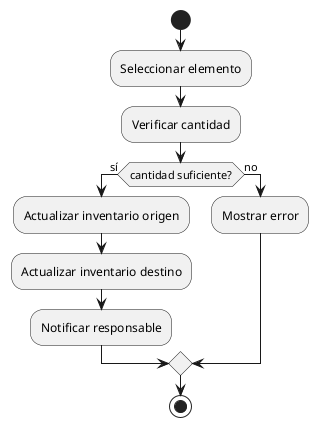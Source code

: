 @startuml
start
:Seleccionar elemento;
:Verificar cantidad;
if (cantidad suficiente?) then (sí)
  :Actualizar inventario origen;
  :Actualizar inventario destino;
  :Notificar responsable;
else (no)
  :Mostrar error;
endif
stop
@enduml

